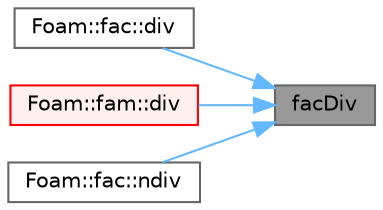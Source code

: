 digraph "facDiv"
{
 // LATEX_PDF_SIZE
  bgcolor="transparent";
  edge [fontname=Helvetica,fontsize=10,labelfontname=Helvetica,labelfontsize=10];
  node [fontname=Helvetica,fontsize=10,shape=box,height=0.2,width=0.4];
  rankdir="RL";
  Node1 [id="Node000001",label="facDiv",height=0.2,width=0.4,color="gray40", fillcolor="grey60", style="filled", fontcolor="black",tooltip=" "];
  Node1 -> Node2 [id="edge1_Node000001_Node000002",dir="back",color="steelblue1",style="solid",tooltip=" "];
  Node2 [id="Node000002",label="Foam::fac::div",height=0.2,width=0.4,color="grey40", fillcolor="white", style="filled",URL="$namespaceFoam_1_1fac.html#a4d1539f0a133e2eaf9839c022d8f0b0e",tooltip=" "];
  Node1 -> Node3 [id="edge2_Node000001_Node000003",dir="back",color="steelblue1",style="solid",tooltip=" "];
  Node3 [id="Node000003",label="Foam::fam::div",height=0.2,width=0.4,color="red", fillcolor="#FFF0F0", style="filled",URL="$namespaceFoam_1_1fam.html#a328344ba271dc66eb956fefb91a4c62a",tooltip=" "];
  Node1 -> Node8 [id="edge3_Node000001_Node000008",dir="back",color="steelblue1",style="solid",tooltip=" "];
  Node8 [id="Node000008",label="Foam::fac::ndiv",height=0.2,width=0.4,color="grey40", fillcolor="white", style="filled",URL="$namespaceFoam_1_1fac.html#afa2d11c128af1d4088e9898dd69b5352",tooltip=" "];
}
